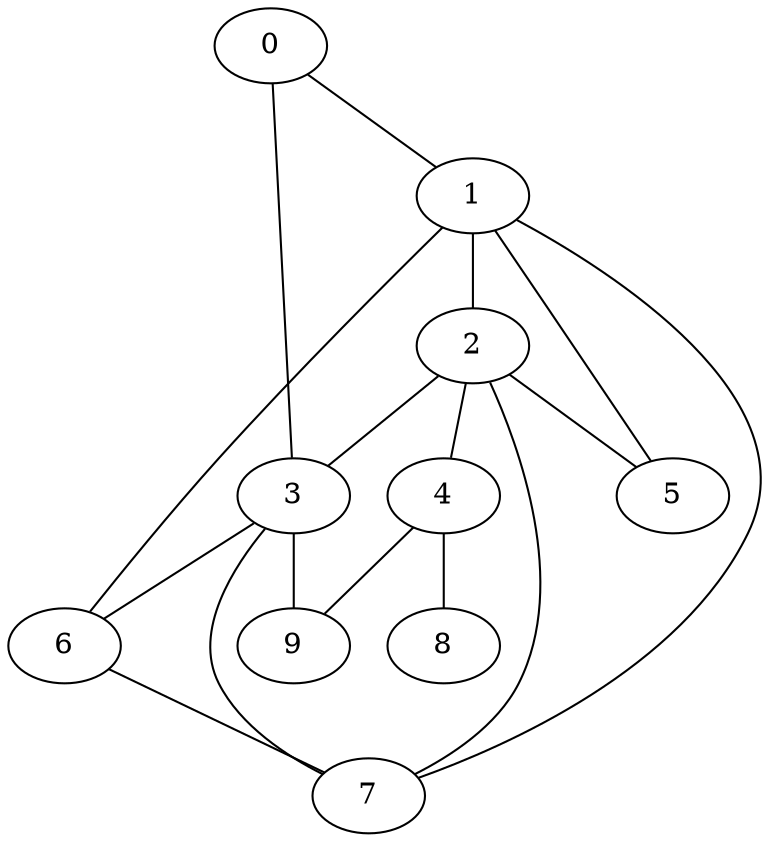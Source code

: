 
graph graphname {
    0 -- 1
0 -- 3
1 -- 2
1 -- 5
1 -- 6
1 -- 7
2 -- 3
2 -- 4
2 -- 5
2 -- 7
3 -- 6
3 -- 7
3 -- 9
4 -- 8
4 -- 9
6 -- 7

}
